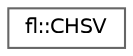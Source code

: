 digraph "Graphical Class Hierarchy"
{
 // INTERACTIVE_SVG=YES
 // LATEX_PDF_SIZE
  bgcolor="transparent";
  edge [fontname=Helvetica,fontsize=10,labelfontname=Helvetica,labelfontsize=10];
  node [fontname=Helvetica,fontsize=10,shape=box,height=0.2,width=0.4];
  rankdir="LR";
  Node0 [id="Node000000",label="fl::CHSV",height=0.2,width=0.4,color="grey40", fillcolor="white", style="filled",URL="$db/ddc/structfl_1_1_c_h_s_v.html",tooltip="Representation of an HSV pixel (hue, saturation, value (aka brightness))."];
}
